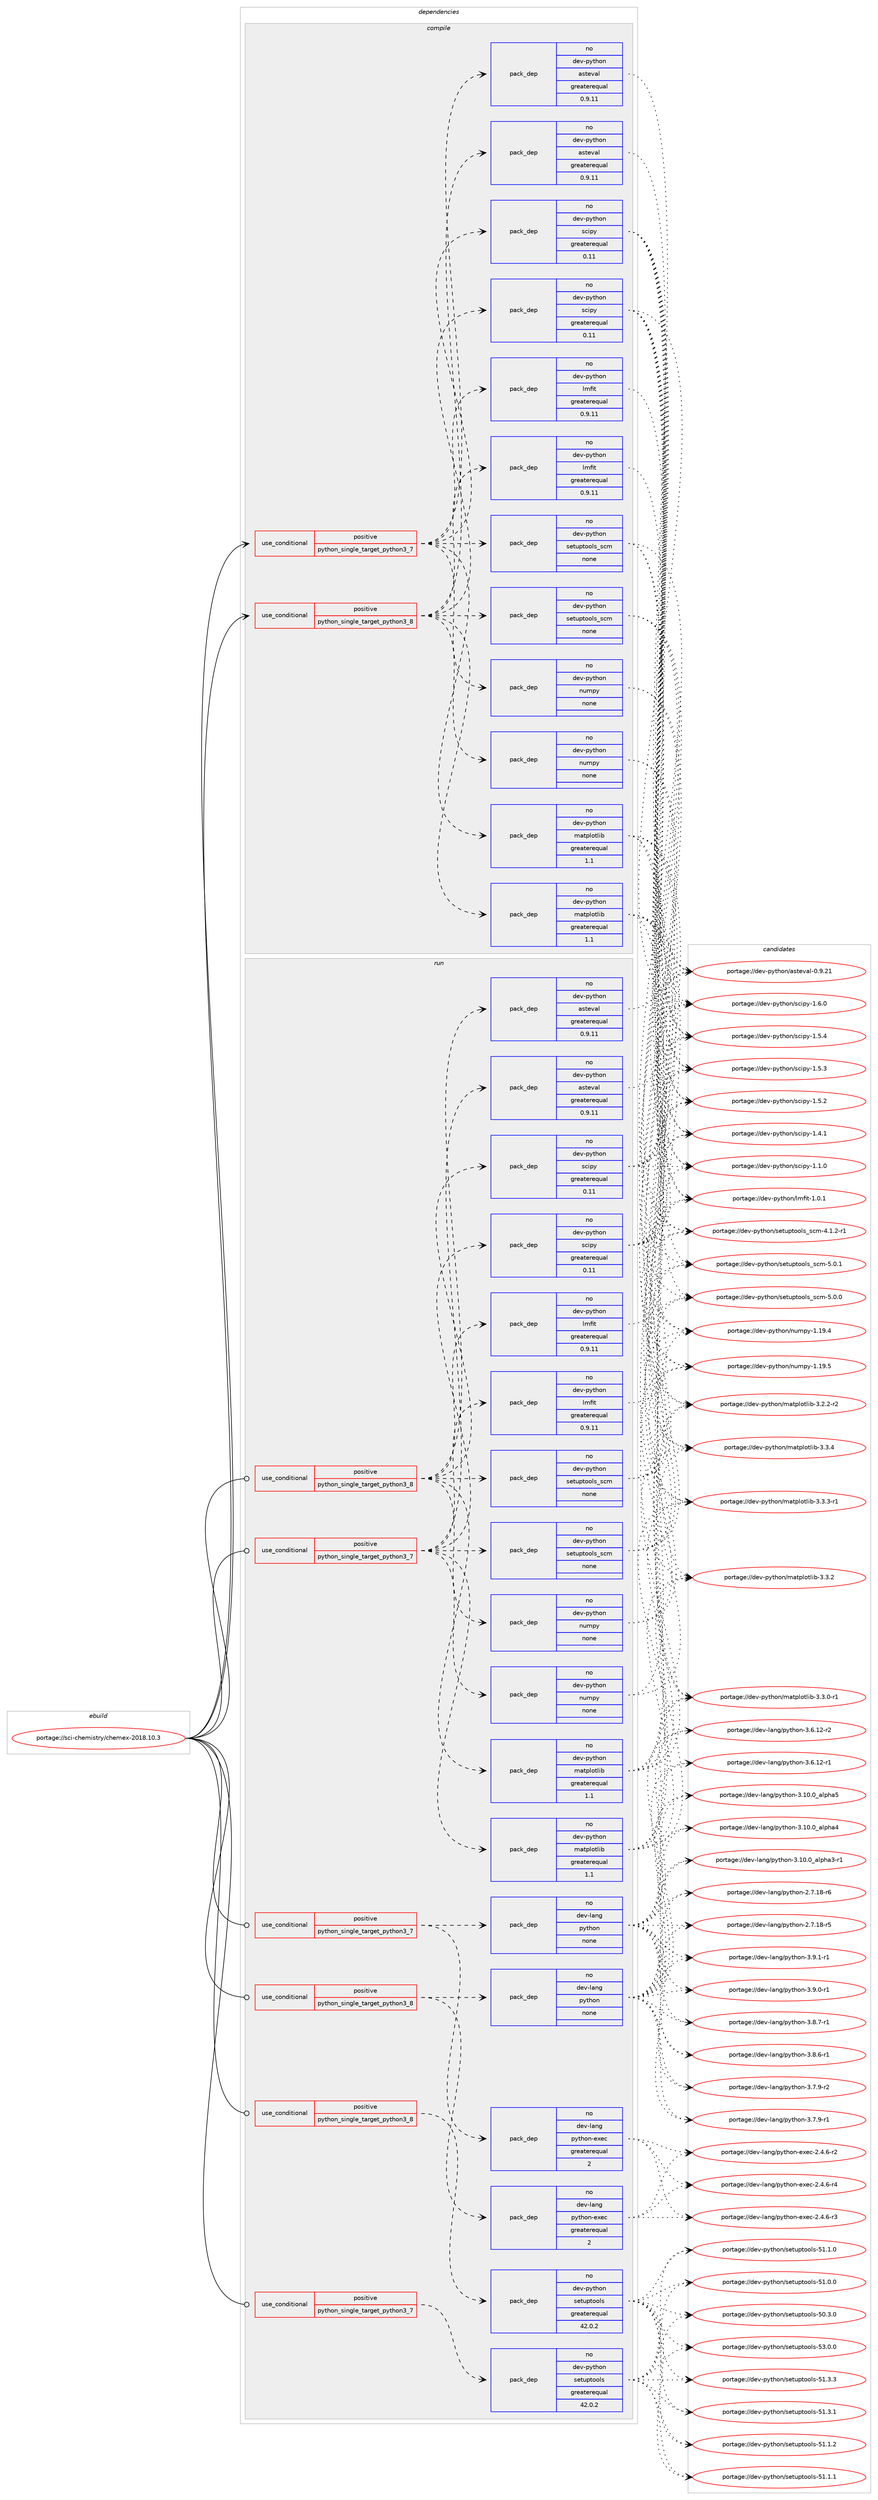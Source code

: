 digraph prolog {

# *************
# Graph options
# *************

newrank=true;
concentrate=true;
compound=true;
graph [rankdir=LR,fontname=Helvetica,fontsize=10,ranksep=1.5];#, ranksep=2.5, nodesep=0.2];
edge  [arrowhead=vee];
node  [fontname=Helvetica,fontsize=10];

# **********
# The ebuild
# **********

subgraph cluster_leftcol {
color=gray;
rank=same;
label=<<i>ebuild</i>>;
id [label="portage://sci-chemistry/chemex-2018.10.3", color=red, width=4, href="../sci-chemistry/chemex-2018.10.3.svg"];
}

# ****************
# The dependencies
# ****************

subgraph cluster_midcol {
color=gray;
label=<<i>dependencies</i>>;
subgraph cluster_compile {
fillcolor="#eeeeee";
style=filled;
label=<<i>compile</i>>;
subgraph cond5967 {
dependency19246 [label=<<TABLE BORDER="0" CELLBORDER="1" CELLSPACING="0" CELLPADDING="4"><TR><TD ROWSPAN="3" CELLPADDING="10">use_conditional</TD></TR><TR><TD>positive</TD></TR><TR><TD>python_single_target_python3_7</TD></TR></TABLE>>, shape=none, color=red];
subgraph pack13129 {
dependency19247 [label=<<TABLE BORDER="0" CELLBORDER="1" CELLSPACING="0" CELLPADDING="4" WIDTH="220"><TR><TD ROWSPAN="6" CELLPADDING="30">pack_dep</TD></TR><TR><TD WIDTH="110">no</TD></TR><TR><TD>dev-python</TD></TR><TR><TD>asteval</TD></TR><TR><TD>greaterequal</TD></TR><TR><TD>0.9.11</TD></TR></TABLE>>, shape=none, color=blue];
}
dependency19246:e -> dependency19247:w [weight=20,style="dashed",arrowhead="vee"];
subgraph pack13130 {
dependency19248 [label=<<TABLE BORDER="0" CELLBORDER="1" CELLSPACING="0" CELLPADDING="4" WIDTH="220"><TR><TD ROWSPAN="6" CELLPADDING="30">pack_dep</TD></TR><TR><TD WIDTH="110">no</TD></TR><TR><TD>dev-python</TD></TR><TR><TD>lmfit</TD></TR><TR><TD>greaterequal</TD></TR><TR><TD>0.9.11</TD></TR></TABLE>>, shape=none, color=blue];
}
dependency19246:e -> dependency19248:w [weight=20,style="dashed",arrowhead="vee"];
subgraph pack13131 {
dependency19249 [label=<<TABLE BORDER="0" CELLBORDER="1" CELLSPACING="0" CELLPADDING="4" WIDTH="220"><TR><TD ROWSPAN="6" CELLPADDING="30">pack_dep</TD></TR><TR><TD WIDTH="110">no</TD></TR><TR><TD>dev-python</TD></TR><TR><TD>matplotlib</TD></TR><TR><TD>greaterequal</TD></TR><TR><TD>1.1</TD></TR></TABLE>>, shape=none, color=blue];
}
dependency19246:e -> dependency19249:w [weight=20,style="dashed",arrowhead="vee"];
subgraph pack13132 {
dependency19250 [label=<<TABLE BORDER="0" CELLBORDER="1" CELLSPACING="0" CELLPADDING="4" WIDTH="220"><TR><TD ROWSPAN="6" CELLPADDING="30">pack_dep</TD></TR><TR><TD WIDTH="110">no</TD></TR><TR><TD>dev-python</TD></TR><TR><TD>numpy</TD></TR><TR><TD>none</TD></TR><TR><TD></TD></TR></TABLE>>, shape=none, color=blue];
}
dependency19246:e -> dependency19250:w [weight=20,style="dashed",arrowhead="vee"];
subgraph pack13133 {
dependency19251 [label=<<TABLE BORDER="0" CELLBORDER="1" CELLSPACING="0" CELLPADDING="4" WIDTH="220"><TR><TD ROWSPAN="6" CELLPADDING="30">pack_dep</TD></TR><TR><TD WIDTH="110">no</TD></TR><TR><TD>dev-python</TD></TR><TR><TD>setuptools_scm</TD></TR><TR><TD>none</TD></TR><TR><TD></TD></TR></TABLE>>, shape=none, color=blue];
}
dependency19246:e -> dependency19251:w [weight=20,style="dashed",arrowhead="vee"];
subgraph pack13134 {
dependency19252 [label=<<TABLE BORDER="0" CELLBORDER="1" CELLSPACING="0" CELLPADDING="4" WIDTH="220"><TR><TD ROWSPAN="6" CELLPADDING="30">pack_dep</TD></TR><TR><TD WIDTH="110">no</TD></TR><TR><TD>dev-python</TD></TR><TR><TD>scipy</TD></TR><TR><TD>greaterequal</TD></TR><TR><TD>0.11</TD></TR></TABLE>>, shape=none, color=blue];
}
dependency19246:e -> dependency19252:w [weight=20,style="dashed",arrowhead="vee"];
}
id:e -> dependency19246:w [weight=20,style="solid",arrowhead="vee"];
subgraph cond5968 {
dependency19253 [label=<<TABLE BORDER="0" CELLBORDER="1" CELLSPACING="0" CELLPADDING="4"><TR><TD ROWSPAN="3" CELLPADDING="10">use_conditional</TD></TR><TR><TD>positive</TD></TR><TR><TD>python_single_target_python3_8</TD></TR></TABLE>>, shape=none, color=red];
subgraph pack13135 {
dependency19254 [label=<<TABLE BORDER="0" CELLBORDER="1" CELLSPACING="0" CELLPADDING="4" WIDTH="220"><TR><TD ROWSPAN="6" CELLPADDING="30">pack_dep</TD></TR><TR><TD WIDTH="110">no</TD></TR><TR><TD>dev-python</TD></TR><TR><TD>asteval</TD></TR><TR><TD>greaterequal</TD></TR><TR><TD>0.9.11</TD></TR></TABLE>>, shape=none, color=blue];
}
dependency19253:e -> dependency19254:w [weight=20,style="dashed",arrowhead="vee"];
subgraph pack13136 {
dependency19255 [label=<<TABLE BORDER="0" CELLBORDER="1" CELLSPACING="0" CELLPADDING="4" WIDTH="220"><TR><TD ROWSPAN="6" CELLPADDING="30">pack_dep</TD></TR><TR><TD WIDTH="110">no</TD></TR><TR><TD>dev-python</TD></TR><TR><TD>lmfit</TD></TR><TR><TD>greaterequal</TD></TR><TR><TD>0.9.11</TD></TR></TABLE>>, shape=none, color=blue];
}
dependency19253:e -> dependency19255:w [weight=20,style="dashed",arrowhead="vee"];
subgraph pack13137 {
dependency19256 [label=<<TABLE BORDER="0" CELLBORDER="1" CELLSPACING="0" CELLPADDING="4" WIDTH="220"><TR><TD ROWSPAN="6" CELLPADDING="30">pack_dep</TD></TR><TR><TD WIDTH="110">no</TD></TR><TR><TD>dev-python</TD></TR><TR><TD>matplotlib</TD></TR><TR><TD>greaterequal</TD></TR><TR><TD>1.1</TD></TR></TABLE>>, shape=none, color=blue];
}
dependency19253:e -> dependency19256:w [weight=20,style="dashed",arrowhead="vee"];
subgraph pack13138 {
dependency19257 [label=<<TABLE BORDER="0" CELLBORDER="1" CELLSPACING="0" CELLPADDING="4" WIDTH="220"><TR><TD ROWSPAN="6" CELLPADDING="30">pack_dep</TD></TR><TR><TD WIDTH="110">no</TD></TR><TR><TD>dev-python</TD></TR><TR><TD>numpy</TD></TR><TR><TD>none</TD></TR><TR><TD></TD></TR></TABLE>>, shape=none, color=blue];
}
dependency19253:e -> dependency19257:w [weight=20,style="dashed",arrowhead="vee"];
subgraph pack13139 {
dependency19258 [label=<<TABLE BORDER="0" CELLBORDER="1" CELLSPACING="0" CELLPADDING="4" WIDTH="220"><TR><TD ROWSPAN="6" CELLPADDING="30">pack_dep</TD></TR><TR><TD WIDTH="110">no</TD></TR><TR><TD>dev-python</TD></TR><TR><TD>setuptools_scm</TD></TR><TR><TD>none</TD></TR><TR><TD></TD></TR></TABLE>>, shape=none, color=blue];
}
dependency19253:e -> dependency19258:w [weight=20,style="dashed",arrowhead="vee"];
subgraph pack13140 {
dependency19259 [label=<<TABLE BORDER="0" CELLBORDER="1" CELLSPACING="0" CELLPADDING="4" WIDTH="220"><TR><TD ROWSPAN="6" CELLPADDING="30">pack_dep</TD></TR><TR><TD WIDTH="110">no</TD></TR><TR><TD>dev-python</TD></TR><TR><TD>scipy</TD></TR><TR><TD>greaterequal</TD></TR><TR><TD>0.11</TD></TR></TABLE>>, shape=none, color=blue];
}
dependency19253:e -> dependency19259:w [weight=20,style="dashed",arrowhead="vee"];
}
id:e -> dependency19253:w [weight=20,style="solid",arrowhead="vee"];
}
subgraph cluster_compileandrun {
fillcolor="#eeeeee";
style=filled;
label=<<i>compile and run</i>>;
}
subgraph cluster_run {
fillcolor="#eeeeee";
style=filled;
label=<<i>run</i>>;
subgraph cond5969 {
dependency19260 [label=<<TABLE BORDER="0" CELLBORDER="1" CELLSPACING="0" CELLPADDING="4"><TR><TD ROWSPAN="3" CELLPADDING="10">use_conditional</TD></TR><TR><TD>positive</TD></TR><TR><TD>python_single_target_python3_7</TD></TR></TABLE>>, shape=none, color=red];
subgraph pack13141 {
dependency19261 [label=<<TABLE BORDER="0" CELLBORDER="1" CELLSPACING="0" CELLPADDING="4" WIDTH="220"><TR><TD ROWSPAN="6" CELLPADDING="30">pack_dep</TD></TR><TR><TD WIDTH="110">no</TD></TR><TR><TD>dev-lang</TD></TR><TR><TD>python</TD></TR><TR><TD>none</TD></TR><TR><TD></TD></TR></TABLE>>, shape=none, color=blue];
}
dependency19260:e -> dependency19261:w [weight=20,style="dashed",arrowhead="vee"];
subgraph pack13142 {
dependency19262 [label=<<TABLE BORDER="0" CELLBORDER="1" CELLSPACING="0" CELLPADDING="4" WIDTH="220"><TR><TD ROWSPAN="6" CELLPADDING="30">pack_dep</TD></TR><TR><TD WIDTH="110">no</TD></TR><TR><TD>dev-lang</TD></TR><TR><TD>python-exec</TD></TR><TR><TD>greaterequal</TD></TR><TR><TD>2</TD></TR></TABLE>>, shape=none, color=blue];
}
dependency19260:e -> dependency19262:w [weight=20,style="dashed",arrowhead="vee"];
}
id:e -> dependency19260:w [weight=20,style="solid",arrowhead="odot"];
subgraph cond5970 {
dependency19263 [label=<<TABLE BORDER="0" CELLBORDER="1" CELLSPACING="0" CELLPADDING="4"><TR><TD ROWSPAN="3" CELLPADDING="10">use_conditional</TD></TR><TR><TD>positive</TD></TR><TR><TD>python_single_target_python3_7</TD></TR></TABLE>>, shape=none, color=red];
subgraph pack13143 {
dependency19264 [label=<<TABLE BORDER="0" CELLBORDER="1" CELLSPACING="0" CELLPADDING="4" WIDTH="220"><TR><TD ROWSPAN="6" CELLPADDING="30">pack_dep</TD></TR><TR><TD WIDTH="110">no</TD></TR><TR><TD>dev-python</TD></TR><TR><TD>asteval</TD></TR><TR><TD>greaterequal</TD></TR><TR><TD>0.9.11</TD></TR></TABLE>>, shape=none, color=blue];
}
dependency19263:e -> dependency19264:w [weight=20,style="dashed",arrowhead="vee"];
subgraph pack13144 {
dependency19265 [label=<<TABLE BORDER="0" CELLBORDER="1" CELLSPACING="0" CELLPADDING="4" WIDTH="220"><TR><TD ROWSPAN="6" CELLPADDING="30">pack_dep</TD></TR><TR><TD WIDTH="110">no</TD></TR><TR><TD>dev-python</TD></TR><TR><TD>lmfit</TD></TR><TR><TD>greaterequal</TD></TR><TR><TD>0.9.11</TD></TR></TABLE>>, shape=none, color=blue];
}
dependency19263:e -> dependency19265:w [weight=20,style="dashed",arrowhead="vee"];
subgraph pack13145 {
dependency19266 [label=<<TABLE BORDER="0" CELLBORDER="1" CELLSPACING="0" CELLPADDING="4" WIDTH="220"><TR><TD ROWSPAN="6" CELLPADDING="30">pack_dep</TD></TR><TR><TD WIDTH="110">no</TD></TR><TR><TD>dev-python</TD></TR><TR><TD>matplotlib</TD></TR><TR><TD>greaterequal</TD></TR><TR><TD>1.1</TD></TR></TABLE>>, shape=none, color=blue];
}
dependency19263:e -> dependency19266:w [weight=20,style="dashed",arrowhead="vee"];
subgraph pack13146 {
dependency19267 [label=<<TABLE BORDER="0" CELLBORDER="1" CELLSPACING="0" CELLPADDING="4" WIDTH="220"><TR><TD ROWSPAN="6" CELLPADDING="30">pack_dep</TD></TR><TR><TD WIDTH="110">no</TD></TR><TR><TD>dev-python</TD></TR><TR><TD>numpy</TD></TR><TR><TD>none</TD></TR><TR><TD></TD></TR></TABLE>>, shape=none, color=blue];
}
dependency19263:e -> dependency19267:w [weight=20,style="dashed",arrowhead="vee"];
subgraph pack13147 {
dependency19268 [label=<<TABLE BORDER="0" CELLBORDER="1" CELLSPACING="0" CELLPADDING="4" WIDTH="220"><TR><TD ROWSPAN="6" CELLPADDING="30">pack_dep</TD></TR><TR><TD WIDTH="110">no</TD></TR><TR><TD>dev-python</TD></TR><TR><TD>setuptools_scm</TD></TR><TR><TD>none</TD></TR><TR><TD></TD></TR></TABLE>>, shape=none, color=blue];
}
dependency19263:e -> dependency19268:w [weight=20,style="dashed",arrowhead="vee"];
subgraph pack13148 {
dependency19269 [label=<<TABLE BORDER="0" CELLBORDER="1" CELLSPACING="0" CELLPADDING="4" WIDTH="220"><TR><TD ROWSPAN="6" CELLPADDING="30">pack_dep</TD></TR><TR><TD WIDTH="110">no</TD></TR><TR><TD>dev-python</TD></TR><TR><TD>scipy</TD></TR><TR><TD>greaterequal</TD></TR><TR><TD>0.11</TD></TR></TABLE>>, shape=none, color=blue];
}
dependency19263:e -> dependency19269:w [weight=20,style="dashed",arrowhead="vee"];
}
id:e -> dependency19263:w [weight=20,style="solid",arrowhead="odot"];
subgraph cond5971 {
dependency19270 [label=<<TABLE BORDER="0" CELLBORDER="1" CELLSPACING="0" CELLPADDING="4"><TR><TD ROWSPAN="3" CELLPADDING="10">use_conditional</TD></TR><TR><TD>positive</TD></TR><TR><TD>python_single_target_python3_7</TD></TR></TABLE>>, shape=none, color=red];
subgraph pack13149 {
dependency19271 [label=<<TABLE BORDER="0" CELLBORDER="1" CELLSPACING="0" CELLPADDING="4" WIDTH="220"><TR><TD ROWSPAN="6" CELLPADDING="30">pack_dep</TD></TR><TR><TD WIDTH="110">no</TD></TR><TR><TD>dev-python</TD></TR><TR><TD>setuptools</TD></TR><TR><TD>greaterequal</TD></TR><TR><TD>42.0.2</TD></TR></TABLE>>, shape=none, color=blue];
}
dependency19270:e -> dependency19271:w [weight=20,style="dashed",arrowhead="vee"];
}
id:e -> dependency19270:w [weight=20,style="solid",arrowhead="odot"];
subgraph cond5972 {
dependency19272 [label=<<TABLE BORDER="0" CELLBORDER="1" CELLSPACING="0" CELLPADDING="4"><TR><TD ROWSPAN="3" CELLPADDING="10">use_conditional</TD></TR><TR><TD>positive</TD></TR><TR><TD>python_single_target_python3_8</TD></TR></TABLE>>, shape=none, color=red];
subgraph pack13150 {
dependency19273 [label=<<TABLE BORDER="0" CELLBORDER="1" CELLSPACING="0" CELLPADDING="4" WIDTH="220"><TR><TD ROWSPAN="6" CELLPADDING="30">pack_dep</TD></TR><TR><TD WIDTH="110">no</TD></TR><TR><TD>dev-lang</TD></TR><TR><TD>python</TD></TR><TR><TD>none</TD></TR><TR><TD></TD></TR></TABLE>>, shape=none, color=blue];
}
dependency19272:e -> dependency19273:w [weight=20,style="dashed",arrowhead="vee"];
subgraph pack13151 {
dependency19274 [label=<<TABLE BORDER="0" CELLBORDER="1" CELLSPACING="0" CELLPADDING="4" WIDTH="220"><TR><TD ROWSPAN="6" CELLPADDING="30">pack_dep</TD></TR><TR><TD WIDTH="110">no</TD></TR><TR><TD>dev-lang</TD></TR><TR><TD>python-exec</TD></TR><TR><TD>greaterequal</TD></TR><TR><TD>2</TD></TR></TABLE>>, shape=none, color=blue];
}
dependency19272:e -> dependency19274:w [weight=20,style="dashed",arrowhead="vee"];
}
id:e -> dependency19272:w [weight=20,style="solid",arrowhead="odot"];
subgraph cond5973 {
dependency19275 [label=<<TABLE BORDER="0" CELLBORDER="1" CELLSPACING="0" CELLPADDING="4"><TR><TD ROWSPAN="3" CELLPADDING="10">use_conditional</TD></TR><TR><TD>positive</TD></TR><TR><TD>python_single_target_python3_8</TD></TR></TABLE>>, shape=none, color=red];
subgraph pack13152 {
dependency19276 [label=<<TABLE BORDER="0" CELLBORDER="1" CELLSPACING="0" CELLPADDING="4" WIDTH="220"><TR><TD ROWSPAN="6" CELLPADDING="30">pack_dep</TD></TR><TR><TD WIDTH="110">no</TD></TR><TR><TD>dev-python</TD></TR><TR><TD>asteval</TD></TR><TR><TD>greaterequal</TD></TR><TR><TD>0.9.11</TD></TR></TABLE>>, shape=none, color=blue];
}
dependency19275:e -> dependency19276:w [weight=20,style="dashed",arrowhead="vee"];
subgraph pack13153 {
dependency19277 [label=<<TABLE BORDER="0" CELLBORDER="1" CELLSPACING="0" CELLPADDING="4" WIDTH="220"><TR><TD ROWSPAN="6" CELLPADDING="30">pack_dep</TD></TR><TR><TD WIDTH="110">no</TD></TR><TR><TD>dev-python</TD></TR><TR><TD>lmfit</TD></TR><TR><TD>greaterequal</TD></TR><TR><TD>0.9.11</TD></TR></TABLE>>, shape=none, color=blue];
}
dependency19275:e -> dependency19277:w [weight=20,style="dashed",arrowhead="vee"];
subgraph pack13154 {
dependency19278 [label=<<TABLE BORDER="0" CELLBORDER="1" CELLSPACING="0" CELLPADDING="4" WIDTH="220"><TR><TD ROWSPAN="6" CELLPADDING="30">pack_dep</TD></TR><TR><TD WIDTH="110">no</TD></TR><TR><TD>dev-python</TD></TR><TR><TD>matplotlib</TD></TR><TR><TD>greaterequal</TD></TR><TR><TD>1.1</TD></TR></TABLE>>, shape=none, color=blue];
}
dependency19275:e -> dependency19278:w [weight=20,style="dashed",arrowhead="vee"];
subgraph pack13155 {
dependency19279 [label=<<TABLE BORDER="0" CELLBORDER="1" CELLSPACING="0" CELLPADDING="4" WIDTH="220"><TR><TD ROWSPAN="6" CELLPADDING="30">pack_dep</TD></TR><TR><TD WIDTH="110">no</TD></TR><TR><TD>dev-python</TD></TR><TR><TD>numpy</TD></TR><TR><TD>none</TD></TR><TR><TD></TD></TR></TABLE>>, shape=none, color=blue];
}
dependency19275:e -> dependency19279:w [weight=20,style="dashed",arrowhead="vee"];
subgraph pack13156 {
dependency19280 [label=<<TABLE BORDER="0" CELLBORDER="1" CELLSPACING="0" CELLPADDING="4" WIDTH="220"><TR><TD ROWSPAN="6" CELLPADDING="30">pack_dep</TD></TR><TR><TD WIDTH="110">no</TD></TR><TR><TD>dev-python</TD></TR><TR><TD>setuptools_scm</TD></TR><TR><TD>none</TD></TR><TR><TD></TD></TR></TABLE>>, shape=none, color=blue];
}
dependency19275:e -> dependency19280:w [weight=20,style="dashed",arrowhead="vee"];
subgraph pack13157 {
dependency19281 [label=<<TABLE BORDER="0" CELLBORDER="1" CELLSPACING="0" CELLPADDING="4" WIDTH="220"><TR><TD ROWSPAN="6" CELLPADDING="30">pack_dep</TD></TR><TR><TD WIDTH="110">no</TD></TR><TR><TD>dev-python</TD></TR><TR><TD>scipy</TD></TR><TR><TD>greaterequal</TD></TR><TR><TD>0.11</TD></TR></TABLE>>, shape=none, color=blue];
}
dependency19275:e -> dependency19281:w [weight=20,style="dashed",arrowhead="vee"];
}
id:e -> dependency19275:w [weight=20,style="solid",arrowhead="odot"];
subgraph cond5974 {
dependency19282 [label=<<TABLE BORDER="0" CELLBORDER="1" CELLSPACING="0" CELLPADDING="4"><TR><TD ROWSPAN="3" CELLPADDING="10">use_conditional</TD></TR><TR><TD>positive</TD></TR><TR><TD>python_single_target_python3_8</TD></TR></TABLE>>, shape=none, color=red];
subgraph pack13158 {
dependency19283 [label=<<TABLE BORDER="0" CELLBORDER="1" CELLSPACING="0" CELLPADDING="4" WIDTH="220"><TR><TD ROWSPAN="6" CELLPADDING="30">pack_dep</TD></TR><TR><TD WIDTH="110">no</TD></TR><TR><TD>dev-python</TD></TR><TR><TD>setuptools</TD></TR><TR><TD>greaterequal</TD></TR><TR><TD>42.0.2</TD></TR></TABLE>>, shape=none, color=blue];
}
dependency19282:e -> dependency19283:w [weight=20,style="dashed",arrowhead="vee"];
}
id:e -> dependency19282:w [weight=20,style="solid",arrowhead="odot"];
}
}

# **************
# The candidates
# **************

subgraph cluster_choices {
rank=same;
color=gray;
label=<<i>candidates</i>>;

subgraph choice13129 {
color=black;
nodesep=1;
choice1001011184511212111610411111047971151161011189710845484657465049 [label="portage://dev-python/asteval-0.9.21", color=red, width=4,href="../dev-python/asteval-0.9.21.svg"];
dependency19247:e -> choice1001011184511212111610411111047971151161011189710845484657465049:w [style=dotted,weight="100"];
}
subgraph choice13130 {
color=black;
nodesep=1;
choice1001011184511212111610411111047108109102105116454946484649 [label="portage://dev-python/lmfit-1.0.1", color=red, width=4,href="../dev-python/lmfit-1.0.1.svg"];
dependency19248:e -> choice1001011184511212111610411111047108109102105116454946484649:w [style=dotted,weight="100"];
}
subgraph choice13131 {
color=black;
nodesep=1;
choice10010111845112121116104111110471099711611210811111610810598455146514652 [label="portage://dev-python/matplotlib-3.3.4", color=red, width=4,href="../dev-python/matplotlib-3.3.4.svg"];
choice100101118451121211161041111104710997116112108111116108105984551465146514511449 [label="portage://dev-python/matplotlib-3.3.3-r1", color=red, width=4,href="../dev-python/matplotlib-3.3.3-r1.svg"];
choice10010111845112121116104111110471099711611210811111610810598455146514650 [label="portage://dev-python/matplotlib-3.3.2", color=red, width=4,href="../dev-python/matplotlib-3.3.2.svg"];
choice100101118451121211161041111104710997116112108111116108105984551465146484511449 [label="portage://dev-python/matplotlib-3.3.0-r1", color=red, width=4,href="../dev-python/matplotlib-3.3.0-r1.svg"];
choice100101118451121211161041111104710997116112108111116108105984551465046504511450 [label="portage://dev-python/matplotlib-3.2.2-r2", color=red, width=4,href="../dev-python/matplotlib-3.2.2-r2.svg"];
dependency19249:e -> choice10010111845112121116104111110471099711611210811111610810598455146514652:w [style=dotted,weight="100"];
dependency19249:e -> choice100101118451121211161041111104710997116112108111116108105984551465146514511449:w [style=dotted,weight="100"];
dependency19249:e -> choice10010111845112121116104111110471099711611210811111610810598455146514650:w [style=dotted,weight="100"];
dependency19249:e -> choice100101118451121211161041111104710997116112108111116108105984551465146484511449:w [style=dotted,weight="100"];
dependency19249:e -> choice100101118451121211161041111104710997116112108111116108105984551465046504511450:w [style=dotted,weight="100"];
}
subgraph choice13132 {
color=black;
nodesep=1;
choice100101118451121211161041111104711011710911212145494649574653 [label="portage://dev-python/numpy-1.19.5", color=red, width=4,href="../dev-python/numpy-1.19.5.svg"];
choice100101118451121211161041111104711011710911212145494649574652 [label="portage://dev-python/numpy-1.19.4", color=red, width=4,href="../dev-python/numpy-1.19.4.svg"];
dependency19250:e -> choice100101118451121211161041111104711011710911212145494649574653:w [style=dotted,weight="100"];
dependency19250:e -> choice100101118451121211161041111104711011710911212145494649574652:w [style=dotted,weight="100"];
}
subgraph choice13133 {
color=black;
nodesep=1;
choice10010111845112121116104111110471151011161171121161111111081159511599109455346484649 [label="portage://dev-python/setuptools_scm-5.0.1", color=red, width=4,href="../dev-python/setuptools_scm-5.0.1.svg"];
choice10010111845112121116104111110471151011161171121161111111081159511599109455346484648 [label="portage://dev-python/setuptools_scm-5.0.0", color=red, width=4,href="../dev-python/setuptools_scm-5.0.0.svg"];
choice100101118451121211161041111104711510111611711211611111110811595115991094552464946504511449 [label="portage://dev-python/setuptools_scm-4.1.2-r1", color=red, width=4,href="../dev-python/setuptools_scm-4.1.2-r1.svg"];
dependency19251:e -> choice10010111845112121116104111110471151011161171121161111111081159511599109455346484649:w [style=dotted,weight="100"];
dependency19251:e -> choice10010111845112121116104111110471151011161171121161111111081159511599109455346484648:w [style=dotted,weight="100"];
dependency19251:e -> choice100101118451121211161041111104711510111611711211611111110811595115991094552464946504511449:w [style=dotted,weight="100"];
}
subgraph choice13134 {
color=black;
nodesep=1;
choice100101118451121211161041111104711599105112121454946544648 [label="portage://dev-python/scipy-1.6.0", color=red, width=4,href="../dev-python/scipy-1.6.0.svg"];
choice100101118451121211161041111104711599105112121454946534652 [label="portage://dev-python/scipy-1.5.4", color=red, width=4,href="../dev-python/scipy-1.5.4.svg"];
choice100101118451121211161041111104711599105112121454946534651 [label="portage://dev-python/scipy-1.5.3", color=red, width=4,href="../dev-python/scipy-1.5.3.svg"];
choice100101118451121211161041111104711599105112121454946534650 [label="portage://dev-python/scipy-1.5.2", color=red, width=4,href="../dev-python/scipy-1.5.2.svg"];
choice100101118451121211161041111104711599105112121454946524649 [label="portage://dev-python/scipy-1.4.1", color=red, width=4,href="../dev-python/scipy-1.4.1.svg"];
choice100101118451121211161041111104711599105112121454946494648 [label="portage://dev-python/scipy-1.1.0", color=red, width=4,href="../dev-python/scipy-1.1.0.svg"];
dependency19252:e -> choice100101118451121211161041111104711599105112121454946544648:w [style=dotted,weight="100"];
dependency19252:e -> choice100101118451121211161041111104711599105112121454946534652:w [style=dotted,weight="100"];
dependency19252:e -> choice100101118451121211161041111104711599105112121454946534651:w [style=dotted,weight="100"];
dependency19252:e -> choice100101118451121211161041111104711599105112121454946534650:w [style=dotted,weight="100"];
dependency19252:e -> choice100101118451121211161041111104711599105112121454946524649:w [style=dotted,weight="100"];
dependency19252:e -> choice100101118451121211161041111104711599105112121454946494648:w [style=dotted,weight="100"];
}
subgraph choice13135 {
color=black;
nodesep=1;
choice1001011184511212111610411111047971151161011189710845484657465049 [label="portage://dev-python/asteval-0.9.21", color=red, width=4,href="../dev-python/asteval-0.9.21.svg"];
dependency19254:e -> choice1001011184511212111610411111047971151161011189710845484657465049:w [style=dotted,weight="100"];
}
subgraph choice13136 {
color=black;
nodesep=1;
choice1001011184511212111610411111047108109102105116454946484649 [label="portage://dev-python/lmfit-1.0.1", color=red, width=4,href="../dev-python/lmfit-1.0.1.svg"];
dependency19255:e -> choice1001011184511212111610411111047108109102105116454946484649:w [style=dotted,weight="100"];
}
subgraph choice13137 {
color=black;
nodesep=1;
choice10010111845112121116104111110471099711611210811111610810598455146514652 [label="portage://dev-python/matplotlib-3.3.4", color=red, width=4,href="../dev-python/matplotlib-3.3.4.svg"];
choice100101118451121211161041111104710997116112108111116108105984551465146514511449 [label="portage://dev-python/matplotlib-3.3.3-r1", color=red, width=4,href="../dev-python/matplotlib-3.3.3-r1.svg"];
choice10010111845112121116104111110471099711611210811111610810598455146514650 [label="portage://dev-python/matplotlib-3.3.2", color=red, width=4,href="../dev-python/matplotlib-3.3.2.svg"];
choice100101118451121211161041111104710997116112108111116108105984551465146484511449 [label="portage://dev-python/matplotlib-3.3.0-r1", color=red, width=4,href="../dev-python/matplotlib-3.3.0-r1.svg"];
choice100101118451121211161041111104710997116112108111116108105984551465046504511450 [label="portage://dev-python/matplotlib-3.2.2-r2", color=red, width=4,href="../dev-python/matplotlib-3.2.2-r2.svg"];
dependency19256:e -> choice10010111845112121116104111110471099711611210811111610810598455146514652:w [style=dotted,weight="100"];
dependency19256:e -> choice100101118451121211161041111104710997116112108111116108105984551465146514511449:w [style=dotted,weight="100"];
dependency19256:e -> choice10010111845112121116104111110471099711611210811111610810598455146514650:w [style=dotted,weight="100"];
dependency19256:e -> choice100101118451121211161041111104710997116112108111116108105984551465146484511449:w [style=dotted,weight="100"];
dependency19256:e -> choice100101118451121211161041111104710997116112108111116108105984551465046504511450:w [style=dotted,weight="100"];
}
subgraph choice13138 {
color=black;
nodesep=1;
choice100101118451121211161041111104711011710911212145494649574653 [label="portage://dev-python/numpy-1.19.5", color=red, width=4,href="../dev-python/numpy-1.19.5.svg"];
choice100101118451121211161041111104711011710911212145494649574652 [label="portage://dev-python/numpy-1.19.4", color=red, width=4,href="../dev-python/numpy-1.19.4.svg"];
dependency19257:e -> choice100101118451121211161041111104711011710911212145494649574653:w [style=dotted,weight="100"];
dependency19257:e -> choice100101118451121211161041111104711011710911212145494649574652:w [style=dotted,weight="100"];
}
subgraph choice13139 {
color=black;
nodesep=1;
choice10010111845112121116104111110471151011161171121161111111081159511599109455346484649 [label="portage://dev-python/setuptools_scm-5.0.1", color=red, width=4,href="../dev-python/setuptools_scm-5.0.1.svg"];
choice10010111845112121116104111110471151011161171121161111111081159511599109455346484648 [label="portage://dev-python/setuptools_scm-5.0.0", color=red, width=4,href="../dev-python/setuptools_scm-5.0.0.svg"];
choice100101118451121211161041111104711510111611711211611111110811595115991094552464946504511449 [label="portage://dev-python/setuptools_scm-4.1.2-r1", color=red, width=4,href="../dev-python/setuptools_scm-4.1.2-r1.svg"];
dependency19258:e -> choice10010111845112121116104111110471151011161171121161111111081159511599109455346484649:w [style=dotted,weight="100"];
dependency19258:e -> choice10010111845112121116104111110471151011161171121161111111081159511599109455346484648:w [style=dotted,weight="100"];
dependency19258:e -> choice100101118451121211161041111104711510111611711211611111110811595115991094552464946504511449:w [style=dotted,weight="100"];
}
subgraph choice13140 {
color=black;
nodesep=1;
choice100101118451121211161041111104711599105112121454946544648 [label="portage://dev-python/scipy-1.6.0", color=red, width=4,href="../dev-python/scipy-1.6.0.svg"];
choice100101118451121211161041111104711599105112121454946534652 [label="portage://dev-python/scipy-1.5.4", color=red, width=4,href="../dev-python/scipy-1.5.4.svg"];
choice100101118451121211161041111104711599105112121454946534651 [label="portage://dev-python/scipy-1.5.3", color=red, width=4,href="../dev-python/scipy-1.5.3.svg"];
choice100101118451121211161041111104711599105112121454946534650 [label="portage://dev-python/scipy-1.5.2", color=red, width=4,href="../dev-python/scipy-1.5.2.svg"];
choice100101118451121211161041111104711599105112121454946524649 [label="portage://dev-python/scipy-1.4.1", color=red, width=4,href="../dev-python/scipy-1.4.1.svg"];
choice100101118451121211161041111104711599105112121454946494648 [label="portage://dev-python/scipy-1.1.0", color=red, width=4,href="../dev-python/scipy-1.1.0.svg"];
dependency19259:e -> choice100101118451121211161041111104711599105112121454946544648:w [style=dotted,weight="100"];
dependency19259:e -> choice100101118451121211161041111104711599105112121454946534652:w [style=dotted,weight="100"];
dependency19259:e -> choice100101118451121211161041111104711599105112121454946534651:w [style=dotted,weight="100"];
dependency19259:e -> choice100101118451121211161041111104711599105112121454946534650:w [style=dotted,weight="100"];
dependency19259:e -> choice100101118451121211161041111104711599105112121454946524649:w [style=dotted,weight="100"];
dependency19259:e -> choice100101118451121211161041111104711599105112121454946494648:w [style=dotted,weight="100"];
}
subgraph choice13141 {
color=black;
nodesep=1;
choice1001011184510897110103471121211161041111104551465746494511449 [label="portage://dev-lang/python-3.9.1-r1", color=red, width=4,href="../dev-lang/python-3.9.1-r1.svg"];
choice1001011184510897110103471121211161041111104551465746484511449 [label="portage://dev-lang/python-3.9.0-r1", color=red, width=4,href="../dev-lang/python-3.9.0-r1.svg"];
choice1001011184510897110103471121211161041111104551465646554511449 [label="portage://dev-lang/python-3.8.7-r1", color=red, width=4,href="../dev-lang/python-3.8.7-r1.svg"];
choice1001011184510897110103471121211161041111104551465646544511449 [label="portage://dev-lang/python-3.8.6-r1", color=red, width=4,href="../dev-lang/python-3.8.6-r1.svg"];
choice1001011184510897110103471121211161041111104551465546574511450 [label="portage://dev-lang/python-3.7.9-r2", color=red, width=4,href="../dev-lang/python-3.7.9-r2.svg"];
choice1001011184510897110103471121211161041111104551465546574511449 [label="portage://dev-lang/python-3.7.9-r1", color=red, width=4,href="../dev-lang/python-3.7.9-r1.svg"];
choice100101118451089711010347112121116104111110455146544649504511450 [label="portage://dev-lang/python-3.6.12-r2", color=red, width=4,href="../dev-lang/python-3.6.12-r2.svg"];
choice100101118451089711010347112121116104111110455146544649504511449 [label="portage://dev-lang/python-3.6.12-r1", color=red, width=4,href="../dev-lang/python-3.6.12-r1.svg"];
choice1001011184510897110103471121211161041111104551464948464895971081121049753 [label="portage://dev-lang/python-3.10.0_alpha5", color=red, width=4,href="../dev-lang/python-3.10.0_alpha5.svg"];
choice1001011184510897110103471121211161041111104551464948464895971081121049752 [label="portage://dev-lang/python-3.10.0_alpha4", color=red, width=4,href="../dev-lang/python-3.10.0_alpha4.svg"];
choice10010111845108971101034711212111610411111045514649484648959710811210497514511449 [label="portage://dev-lang/python-3.10.0_alpha3-r1", color=red, width=4,href="../dev-lang/python-3.10.0_alpha3-r1.svg"];
choice100101118451089711010347112121116104111110455046554649564511454 [label="portage://dev-lang/python-2.7.18-r6", color=red, width=4,href="../dev-lang/python-2.7.18-r6.svg"];
choice100101118451089711010347112121116104111110455046554649564511453 [label="portage://dev-lang/python-2.7.18-r5", color=red, width=4,href="../dev-lang/python-2.7.18-r5.svg"];
dependency19261:e -> choice1001011184510897110103471121211161041111104551465746494511449:w [style=dotted,weight="100"];
dependency19261:e -> choice1001011184510897110103471121211161041111104551465746484511449:w [style=dotted,weight="100"];
dependency19261:e -> choice1001011184510897110103471121211161041111104551465646554511449:w [style=dotted,weight="100"];
dependency19261:e -> choice1001011184510897110103471121211161041111104551465646544511449:w [style=dotted,weight="100"];
dependency19261:e -> choice1001011184510897110103471121211161041111104551465546574511450:w [style=dotted,weight="100"];
dependency19261:e -> choice1001011184510897110103471121211161041111104551465546574511449:w [style=dotted,weight="100"];
dependency19261:e -> choice100101118451089711010347112121116104111110455146544649504511450:w [style=dotted,weight="100"];
dependency19261:e -> choice100101118451089711010347112121116104111110455146544649504511449:w [style=dotted,weight="100"];
dependency19261:e -> choice1001011184510897110103471121211161041111104551464948464895971081121049753:w [style=dotted,weight="100"];
dependency19261:e -> choice1001011184510897110103471121211161041111104551464948464895971081121049752:w [style=dotted,weight="100"];
dependency19261:e -> choice10010111845108971101034711212111610411111045514649484648959710811210497514511449:w [style=dotted,weight="100"];
dependency19261:e -> choice100101118451089711010347112121116104111110455046554649564511454:w [style=dotted,weight="100"];
dependency19261:e -> choice100101118451089711010347112121116104111110455046554649564511453:w [style=dotted,weight="100"];
}
subgraph choice13142 {
color=black;
nodesep=1;
choice10010111845108971101034711212111610411111045101120101994550465246544511452 [label="portage://dev-lang/python-exec-2.4.6-r4", color=red, width=4,href="../dev-lang/python-exec-2.4.6-r4.svg"];
choice10010111845108971101034711212111610411111045101120101994550465246544511451 [label="portage://dev-lang/python-exec-2.4.6-r3", color=red, width=4,href="../dev-lang/python-exec-2.4.6-r3.svg"];
choice10010111845108971101034711212111610411111045101120101994550465246544511450 [label="portage://dev-lang/python-exec-2.4.6-r2", color=red, width=4,href="../dev-lang/python-exec-2.4.6-r2.svg"];
dependency19262:e -> choice10010111845108971101034711212111610411111045101120101994550465246544511452:w [style=dotted,weight="100"];
dependency19262:e -> choice10010111845108971101034711212111610411111045101120101994550465246544511451:w [style=dotted,weight="100"];
dependency19262:e -> choice10010111845108971101034711212111610411111045101120101994550465246544511450:w [style=dotted,weight="100"];
}
subgraph choice13143 {
color=black;
nodesep=1;
choice1001011184511212111610411111047971151161011189710845484657465049 [label="portage://dev-python/asteval-0.9.21", color=red, width=4,href="../dev-python/asteval-0.9.21.svg"];
dependency19264:e -> choice1001011184511212111610411111047971151161011189710845484657465049:w [style=dotted,weight="100"];
}
subgraph choice13144 {
color=black;
nodesep=1;
choice1001011184511212111610411111047108109102105116454946484649 [label="portage://dev-python/lmfit-1.0.1", color=red, width=4,href="../dev-python/lmfit-1.0.1.svg"];
dependency19265:e -> choice1001011184511212111610411111047108109102105116454946484649:w [style=dotted,weight="100"];
}
subgraph choice13145 {
color=black;
nodesep=1;
choice10010111845112121116104111110471099711611210811111610810598455146514652 [label="portage://dev-python/matplotlib-3.3.4", color=red, width=4,href="../dev-python/matplotlib-3.3.4.svg"];
choice100101118451121211161041111104710997116112108111116108105984551465146514511449 [label="portage://dev-python/matplotlib-3.3.3-r1", color=red, width=4,href="../dev-python/matplotlib-3.3.3-r1.svg"];
choice10010111845112121116104111110471099711611210811111610810598455146514650 [label="portage://dev-python/matplotlib-3.3.2", color=red, width=4,href="../dev-python/matplotlib-3.3.2.svg"];
choice100101118451121211161041111104710997116112108111116108105984551465146484511449 [label="portage://dev-python/matplotlib-3.3.0-r1", color=red, width=4,href="../dev-python/matplotlib-3.3.0-r1.svg"];
choice100101118451121211161041111104710997116112108111116108105984551465046504511450 [label="portage://dev-python/matplotlib-3.2.2-r2", color=red, width=4,href="../dev-python/matplotlib-3.2.2-r2.svg"];
dependency19266:e -> choice10010111845112121116104111110471099711611210811111610810598455146514652:w [style=dotted,weight="100"];
dependency19266:e -> choice100101118451121211161041111104710997116112108111116108105984551465146514511449:w [style=dotted,weight="100"];
dependency19266:e -> choice10010111845112121116104111110471099711611210811111610810598455146514650:w [style=dotted,weight="100"];
dependency19266:e -> choice100101118451121211161041111104710997116112108111116108105984551465146484511449:w [style=dotted,weight="100"];
dependency19266:e -> choice100101118451121211161041111104710997116112108111116108105984551465046504511450:w [style=dotted,weight="100"];
}
subgraph choice13146 {
color=black;
nodesep=1;
choice100101118451121211161041111104711011710911212145494649574653 [label="portage://dev-python/numpy-1.19.5", color=red, width=4,href="../dev-python/numpy-1.19.5.svg"];
choice100101118451121211161041111104711011710911212145494649574652 [label="portage://dev-python/numpy-1.19.4", color=red, width=4,href="../dev-python/numpy-1.19.4.svg"];
dependency19267:e -> choice100101118451121211161041111104711011710911212145494649574653:w [style=dotted,weight="100"];
dependency19267:e -> choice100101118451121211161041111104711011710911212145494649574652:w [style=dotted,weight="100"];
}
subgraph choice13147 {
color=black;
nodesep=1;
choice10010111845112121116104111110471151011161171121161111111081159511599109455346484649 [label="portage://dev-python/setuptools_scm-5.0.1", color=red, width=4,href="../dev-python/setuptools_scm-5.0.1.svg"];
choice10010111845112121116104111110471151011161171121161111111081159511599109455346484648 [label="portage://dev-python/setuptools_scm-5.0.0", color=red, width=4,href="../dev-python/setuptools_scm-5.0.0.svg"];
choice100101118451121211161041111104711510111611711211611111110811595115991094552464946504511449 [label="portage://dev-python/setuptools_scm-4.1.2-r1", color=red, width=4,href="../dev-python/setuptools_scm-4.1.2-r1.svg"];
dependency19268:e -> choice10010111845112121116104111110471151011161171121161111111081159511599109455346484649:w [style=dotted,weight="100"];
dependency19268:e -> choice10010111845112121116104111110471151011161171121161111111081159511599109455346484648:w [style=dotted,weight="100"];
dependency19268:e -> choice100101118451121211161041111104711510111611711211611111110811595115991094552464946504511449:w [style=dotted,weight="100"];
}
subgraph choice13148 {
color=black;
nodesep=1;
choice100101118451121211161041111104711599105112121454946544648 [label="portage://dev-python/scipy-1.6.0", color=red, width=4,href="../dev-python/scipy-1.6.0.svg"];
choice100101118451121211161041111104711599105112121454946534652 [label="portage://dev-python/scipy-1.5.4", color=red, width=4,href="../dev-python/scipy-1.5.4.svg"];
choice100101118451121211161041111104711599105112121454946534651 [label="portage://dev-python/scipy-1.5.3", color=red, width=4,href="../dev-python/scipy-1.5.3.svg"];
choice100101118451121211161041111104711599105112121454946534650 [label="portage://dev-python/scipy-1.5.2", color=red, width=4,href="../dev-python/scipy-1.5.2.svg"];
choice100101118451121211161041111104711599105112121454946524649 [label="portage://dev-python/scipy-1.4.1", color=red, width=4,href="../dev-python/scipy-1.4.1.svg"];
choice100101118451121211161041111104711599105112121454946494648 [label="portage://dev-python/scipy-1.1.0", color=red, width=4,href="../dev-python/scipy-1.1.0.svg"];
dependency19269:e -> choice100101118451121211161041111104711599105112121454946544648:w [style=dotted,weight="100"];
dependency19269:e -> choice100101118451121211161041111104711599105112121454946534652:w [style=dotted,weight="100"];
dependency19269:e -> choice100101118451121211161041111104711599105112121454946534651:w [style=dotted,weight="100"];
dependency19269:e -> choice100101118451121211161041111104711599105112121454946534650:w [style=dotted,weight="100"];
dependency19269:e -> choice100101118451121211161041111104711599105112121454946524649:w [style=dotted,weight="100"];
dependency19269:e -> choice100101118451121211161041111104711599105112121454946494648:w [style=dotted,weight="100"];
}
subgraph choice13149 {
color=black;
nodesep=1;
choice100101118451121211161041111104711510111611711211611111110811545535146484648 [label="portage://dev-python/setuptools-53.0.0", color=red, width=4,href="../dev-python/setuptools-53.0.0.svg"];
choice100101118451121211161041111104711510111611711211611111110811545534946514651 [label="portage://dev-python/setuptools-51.3.3", color=red, width=4,href="../dev-python/setuptools-51.3.3.svg"];
choice100101118451121211161041111104711510111611711211611111110811545534946514649 [label="portage://dev-python/setuptools-51.3.1", color=red, width=4,href="../dev-python/setuptools-51.3.1.svg"];
choice100101118451121211161041111104711510111611711211611111110811545534946494650 [label="portage://dev-python/setuptools-51.1.2", color=red, width=4,href="../dev-python/setuptools-51.1.2.svg"];
choice100101118451121211161041111104711510111611711211611111110811545534946494649 [label="portage://dev-python/setuptools-51.1.1", color=red, width=4,href="../dev-python/setuptools-51.1.1.svg"];
choice100101118451121211161041111104711510111611711211611111110811545534946494648 [label="portage://dev-python/setuptools-51.1.0", color=red, width=4,href="../dev-python/setuptools-51.1.0.svg"];
choice100101118451121211161041111104711510111611711211611111110811545534946484648 [label="portage://dev-python/setuptools-51.0.0", color=red, width=4,href="../dev-python/setuptools-51.0.0.svg"];
choice100101118451121211161041111104711510111611711211611111110811545534846514648 [label="portage://dev-python/setuptools-50.3.0", color=red, width=4,href="../dev-python/setuptools-50.3.0.svg"];
dependency19271:e -> choice100101118451121211161041111104711510111611711211611111110811545535146484648:w [style=dotted,weight="100"];
dependency19271:e -> choice100101118451121211161041111104711510111611711211611111110811545534946514651:w [style=dotted,weight="100"];
dependency19271:e -> choice100101118451121211161041111104711510111611711211611111110811545534946514649:w [style=dotted,weight="100"];
dependency19271:e -> choice100101118451121211161041111104711510111611711211611111110811545534946494650:w [style=dotted,weight="100"];
dependency19271:e -> choice100101118451121211161041111104711510111611711211611111110811545534946494649:w [style=dotted,weight="100"];
dependency19271:e -> choice100101118451121211161041111104711510111611711211611111110811545534946494648:w [style=dotted,weight="100"];
dependency19271:e -> choice100101118451121211161041111104711510111611711211611111110811545534946484648:w [style=dotted,weight="100"];
dependency19271:e -> choice100101118451121211161041111104711510111611711211611111110811545534846514648:w [style=dotted,weight="100"];
}
subgraph choice13150 {
color=black;
nodesep=1;
choice1001011184510897110103471121211161041111104551465746494511449 [label="portage://dev-lang/python-3.9.1-r1", color=red, width=4,href="../dev-lang/python-3.9.1-r1.svg"];
choice1001011184510897110103471121211161041111104551465746484511449 [label="portage://dev-lang/python-3.9.0-r1", color=red, width=4,href="../dev-lang/python-3.9.0-r1.svg"];
choice1001011184510897110103471121211161041111104551465646554511449 [label="portage://dev-lang/python-3.8.7-r1", color=red, width=4,href="../dev-lang/python-3.8.7-r1.svg"];
choice1001011184510897110103471121211161041111104551465646544511449 [label="portage://dev-lang/python-3.8.6-r1", color=red, width=4,href="../dev-lang/python-3.8.6-r1.svg"];
choice1001011184510897110103471121211161041111104551465546574511450 [label="portage://dev-lang/python-3.7.9-r2", color=red, width=4,href="../dev-lang/python-3.7.9-r2.svg"];
choice1001011184510897110103471121211161041111104551465546574511449 [label="portage://dev-lang/python-3.7.9-r1", color=red, width=4,href="../dev-lang/python-3.7.9-r1.svg"];
choice100101118451089711010347112121116104111110455146544649504511450 [label="portage://dev-lang/python-3.6.12-r2", color=red, width=4,href="../dev-lang/python-3.6.12-r2.svg"];
choice100101118451089711010347112121116104111110455146544649504511449 [label="portage://dev-lang/python-3.6.12-r1", color=red, width=4,href="../dev-lang/python-3.6.12-r1.svg"];
choice1001011184510897110103471121211161041111104551464948464895971081121049753 [label="portage://dev-lang/python-3.10.0_alpha5", color=red, width=4,href="../dev-lang/python-3.10.0_alpha5.svg"];
choice1001011184510897110103471121211161041111104551464948464895971081121049752 [label="portage://dev-lang/python-3.10.0_alpha4", color=red, width=4,href="../dev-lang/python-3.10.0_alpha4.svg"];
choice10010111845108971101034711212111610411111045514649484648959710811210497514511449 [label="portage://dev-lang/python-3.10.0_alpha3-r1", color=red, width=4,href="../dev-lang/python-3.10.0_alpha3-r1.svg"];
choice100101118451089711010347112121116104111110455046554649564511454 [label="portage://dev-lang/python-2.7.18-r6", color=red, width=4,href="../dev-lang/python-2.7.18-r6.svg"];
choice100101118451089711010347112121116104111110455046554649564511453 [label="portage://dev-lang/python-2.7.18-r5", color=red, width=4,href="../dev-lang/python-2.7.18-r5.svg"];
dependency19273:e -> choice1001011184510897110103471121211161041111104551465746494511449:w [style=dotted,weight="100"];
dependency19273:e -> choice1001011184510897110103471121211161041111104551465746484511449:w [style=dotted,weight="100"];
dependency19273:e -> choice1001011184510897110103471121211161041111104551465646554511449:w [style=dotted,weight="100"];
dependency19273:e -> choice1001011184510897110103471121211161041111104551465646544511449:w [style=dotted,weight="100"];
dependency19273:e -> choice1001011184510897110103471121211161041111104551465546574511450:w [style=dotted,weight="100"];
dependency19273:e -> choice1001011184510897110103471121211161041111104551465546574511449:w [style=dotted,weight="100"];
dependency19273:e -> choice100101118451089711010347112121116104111110455146544649504511450:w [style=dotted,weight="100"];
dependency19273:e -> choice100101118451089711010347112121116104111110455146544649504511449:w [style=dotted,weight="100"];
dependency19273:e -> choice1001011184510897110103471121211161041111104551464948464895971081121049753:w [style=dotted,weight="100"];
dependency19273:e -> choice1001011184510897110103471121211161041111104551464948464895971081121049752:w [style=dotted,weight="100"];
dependency19273:e -> choice10010111845108971101034711212111610411111045514649484648959710811210497514511449:w [style=dotted,weight="100"];
dependency19273:e -> choice100101118451089711010347112121116104111110455046554649564511454:w [style=dotted,weight="100"];
dependency19273:e -> choice100101118451089711010347112121116104111110455046554649564511453:w [style=dotted,weight="100"];
}
subgraph choice13151 {
color=black;
nodesep=1;
choice10010111845108971101034711212111610411111045101120101994550465246544511452 [label="portage://dev-lang/python-exec-2.4.6-r4", color=red, width=4,href="../dev-lang/python-exec-2.4.6-r4.svg"];
choice10010111845108971101034711212111610411111045101120101994550465246544511451 [label="portage://dev-lang/python-exec-2.4.6-r3", color=red, width=4,href="../dev-lang/python-exec-2.4.6-r3.svg"];
choice10010111845108971101034711212111610411111045101120101994550465246544511450 [label="portage://dev-lang/python-exec-2.4.6-r2", color=red, width=4,href="../dev-lang/python-exec-2.4.6-r2.svg"];
dependency19274:e -> choice10010111845108971101034711212111610411111045101120101994550465246544511452:w [style=dotted,weight="100"];
dependency19274:e -> choice10010111845108971101034711212111610411111045101120101994550465246544511451:w [style=dotted,weight="100"];
dependency19274:e -> choice10010111845108971101034711212111610411111045101120101994550465246544511450:w [style=dotted,weight="100"];
}
subgraph choice13152 {
color=black;
nodesep=1;
choice1001011184511212111610411111047971151161011189710845484657465049 [label="portage://dev-python/asteval-0.9.21", color=red, width=4,href="../dev-python/asteval-0.9.21.svg"];
dependency19276:e -> choice1001011184511212111610411111047971151161011189710845484657465049:w [style=dotted,weight="100"];
}
subgraph choice13153 {
color=black;
nodesep=1;
choice1001011184511212111610411111047108109102105116454946484649 [label="portage://dev-python/lmfit-1.0.1", color=red, width=4,href="../dev-python/lmfit-1.0.1.svg"];
dependency19277:e -> choice1001011184511212111610411111047108109102105116454946484649:w [style=dotted,weight="100"];
}
subgraph choice13154 {
color=black;
nodesep=1;
choice10010111845112121116104111110471099711611210811111610810598455146514652 [label="portage://dev-python/matplotlib-3.3.4", color=red, width=4,href="../dev-python/matplotlib-3.3.4.svg"];
choice100101118451121211161041111104710997116112108111116108105984551465146514511449 [label="portage://dev-python/matplotlib-3.3.3-r1", color=red, width=4,href="../dev-python/matplotlib-3.3.3-r1.svg"];
choice10010111845112121116104111110471099711611210811111610810598455146514650 [label="portage://dev-python/matplotlib-3.3.2", color=red, width=4,href="../dev-python/matplotlib-3.3.2.svg"];
choice100101118451121211161041111104710997116112108111116108105984551465146484511449 [label="portage://dev-python/matplotlib-3.3.0-r1", color=red, width=4,href="../dev-python/matplotlib-3.3.0-r1.svg"];
choice100101118451121211161041111104710997116112108111116108105984551465046504511450 [label="portage://dev-python/matplotlib-3.2.2-r2", color=red, width=4,href="../dev-python/matplotlib-3.2.2-r2.svg"];
dependency19278:e -> choice10010111845112121116104111110471099711611210811111610810598455146514652:w [style=dotted,weight="100"];
dependency19278:e -> choice100101118451121211161041111104710997116112108111116108105984551465146514511449:w [style=dotted,weight="100"];
dependency19278:e -> choice10010111845112121116104111110471099711611210811111610810598455146514650:w [style=dotted,weight="100"];
dependency19278:e -> choice100101118451121211161041111104710997116112108111116108105984551465146484511449:w [style=dotted,weight="100"];
dependency19278:e -> choice100101118451121211161041111104710997116112108111116108105984551465046504511450:w [style=dotted,weight="100"];
}
subgraph choice13155 {
color=black;
nodesep=1;
choice100101118451121211161041111104711011710911212145494649574653 [label="portage://dev-python/numpy-1.19.5", color=red, width=4,href="../dev-python/numpy-1.19.5.svg"];
choice100101118451121211161041111104711011710911212145494649574652 [label="portage://dev-python/numpy-1.19.4", color=red, width=4,href="../dev-python/numpy-1.19.4.svg"];
dependency19279:e -> choice100101118451121211161041111104711011710911212145494649574653:w [style=dotted,weight="100"];
dependency19279:e -> choice100101118451121211161041111104711011710911212145494649574652:w [style=dotted,weight="100"];
}
subgraph choice13156 {
color=black;
nodesep=1;
choice10010111845112121116104111110471151011161171121161111111081159511599109455346484649 [label="portage://dev-python/setuptools_scm-5.0.1", color=red, width=4,href="../dev-python/setuptools_scm-5.0.1.svg"];
choice10010111845112121116104111110471151011161171121161111111081159511599109455346484648 [label="portage://dev-python/setuptools_scm-5.0.0", color=red, width=4,href="../dev-python/setuptools_scm-5.0.0.svg"];
choice100101118451121211161041111104711510111611711211611111110811595115991094552464946504511449 [label="portage://dev-python/setuptools_scm-4.1.2-r1", color=red, width=4,href="../dev-python/setuptools_scm-4.1.2-r1.svg"];
dependency19280:e -> choice10010111845112121116104111110471151011161171121161111111081159511599109455346484649:w [style=dotted,weight="100"];
dependency19280:e -> choice10010111845112121116104111110471151011161171121161111111081159511599109455346484648:w [style=dotted,weight="100"];
dependency19280:e -> choice100101118451121211161041111104711510111611711211611111110811595115991094552464946504511449:w [style=dotted,weight="100"];
}
subgraph choice13157 {
color=black;
nodesep=1;
choice100101118451121211161041111104711599105112121454946544648 [label="portage://dev-python/scipy-1.6.0", color=red, width=4,href="../dev-python/scipy-1.6.0.svg"];
choice100101118451121211161041111104711599105112121454946534652 [label="portage://dev-python/scipy-1.5.4", color=red, width=4,href="../dev-python/scipy-1.5.4.svg"];
choice100101118451121211161041111104711599105112121454946534651 [label="portage://dev-python/scipy-1.5.3", color=red, width=4,href="../dev-python/scipy-1.5.3.svg"];
choice100101118451121211161041111104711599105112121454946534650 [label="portage://dev-python/scipy-1.5.2", color=red, width=4,href="../dev-python/scipy-1.5.2.svg"];
choice100101118451121211161041111104711599105112121454946524649 [label="portage://dev-python/scipy-1.4.1", color=red, width=4,href="../dev-python/scipy-1.4.1.svg"];
choice100101118451121211161041111104711599105112121454946494648 [label="portage://dev-python/scipy-1.1.0", color=red, width=4,href="../dev-python/scipy-1.1.0.svg"];
dependency19281:e -> choice100101118451121211161041111104711599105112121454946544648:w [style=dotted,weight="100"];
dependency19281:e -> choice100101118451121211161041111104711599105112121454946534652:w [style=dotted,weight="100"];
dependency19281:e -> choice100101118451121211161041111104711599105112121454946534651:w [style=dotted,weight="100"];
dependency19281:e -> choice100101118451121211161041111104711599105112121454946534650:w [style=dotted,weight="100"];
dependency19281:e -> choice100101118451121211161041111104711599105112121454946524649:w [style=dotted,weight="100"];
dependency19281:e -> choice100101118451121211161041111104711599105112121454946494648:w [style=dotted,weight="100"];
}
subgraph choice13158 {
color=black;
nodesep=1;
choice100101118451121211161041111104711510111611711211611111110811545535146484648 [label="portage://dev-python/setuptools-53.0.0", color=red, width=4,href="../dev-python/setuptools-53.0.0.svg"];
choice100101118451121211161041111104711510111611711211611111110811545534946514651 [label="portage://dev-python/setuptools-51.3.3", color=red, width=4,href="../dev-python/setuptools-51.3.3.svg"];
choice100101118451121211161041111104711510111611711211611111110811545534946514649 [label="portage://dev-python/setuptools-51.3.1", color=red, width=4,href="../dev-python/setuptools-51.3.1.svg"];
choice100101118451121211161041111104711510111611711211611111110811545534946494650 [label="portage://dev-python/setuptools-51.1.2", color=red, width=4,href="../dev-python/setuptools-51.1.2.svg"];
choice100101118451121211161041111104711510111611711211611111110811545534946494649 [label="portage://dev-python/setuptools-51.1.1", color=red, width=4,href="../dev-python/setuptools-51.1.1.svg"];
choice100101118451121211161041111104711510111611711211611111110811545534946494648 [label="portage://dev-python/setuptools-51.1.0", color=red, width=4,href="../dev-python/setuptools-51.1.0.svg"];
choice100101118451121211161041111104711510111611711211611111110811545534946484648 [label="portage://dev-python/setuptools-51.0.0", color=red, width=4,href="../dev-python/setuptools-51.0.0.svg"];
choice100101118451121211161041111104711510111611711211611111110811545534846514648 [label="portage://dev-python/setuptools-50.3.0", color=red, width=4,href="../dev-python/setuptools-50.3.0.svg"];
dependency19283:e -> choice100101118451121211161041111104711510111611711211611111110811545535146484648:w [style=dotted,weight="100"];
dependency19283:e -> choice100101118451121211161041111104711510111611711211611111110811545534946514651:w [style=dotted,weight="100"];
dependency19283:e -> choice100101118451121211161041111104711510111611711211611111110811545534946514649:w [style=dotted,weight="100"];
dependency19283:e -> choice100101118451121211161041111104711510111611711211611111110811545534946494650:w [style=dotted,weight="100"];
dependency19283:e -> choice100101118451121211161041111104711510111611711211611111110811545534946494649:w [style=dotted,weight="100"];
dependency19283:e -> choice100101118451121211161041111104711510111611711211611111110811545534946494648:w [style=dotted,weight="100"];
dependency19283:e -> choice100101118451121211161041111104711510111611711211611111110811545534946484648:w [style=dotted,weight="100"];
dependency19283:e -> choice100101118451121211161041111104711510111611711211611111110811545534846514648:w [style=dotted,weight="100"];
}
}

}
